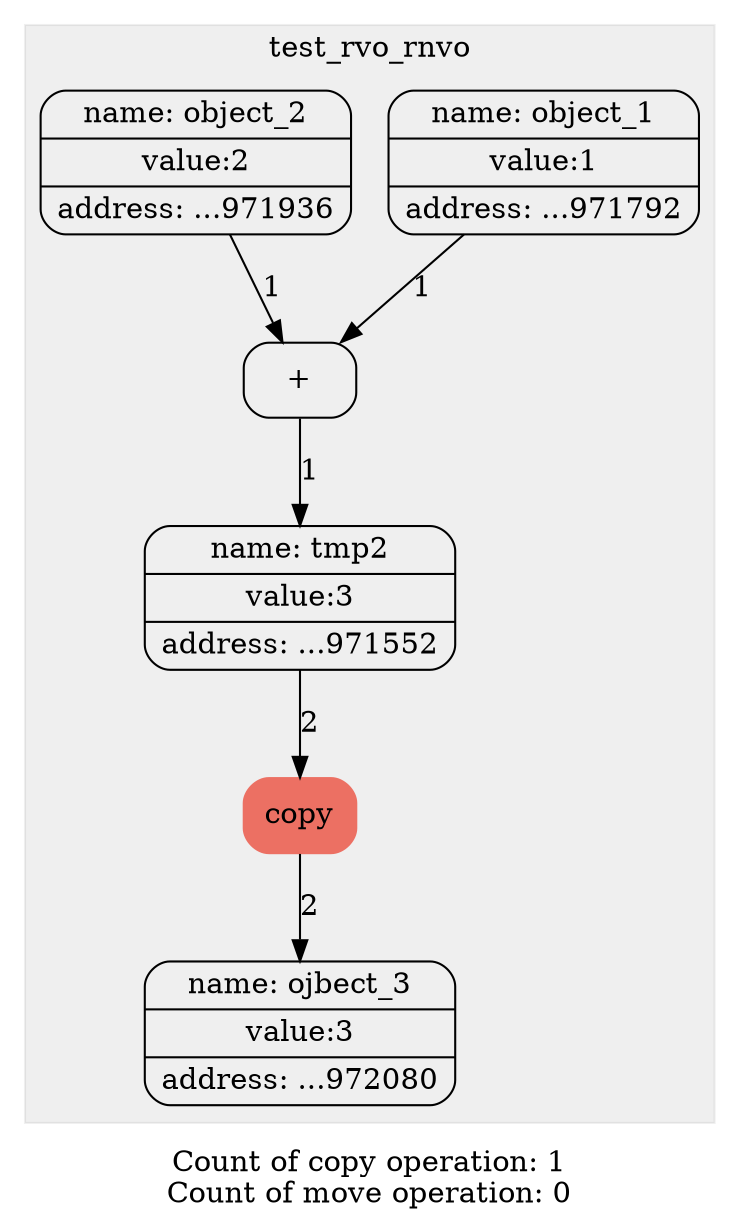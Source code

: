 digraph G{
trankdir=HR;
node[shape=Mrecord];

subgraph "cluster_0" {
label = test_rvo_rnvo;
style = filled
color = "#00000010";
1[label="{ {name: tmp0} | {value:1} | {address: ...971792}} " color=""style=""fontcolor=""];
1[label="{ {name: object_1} | {value:1} | {address: ...971792}} " color=""style=""fontcolor=""];
2[label="{ {name: tmp1} | {value:2} | {address: ...971936}} " color=""style=""fontcolor=""];
2[label="{ {name: object_2} | {value:2} | {address: ...971936}} " color=""style=""fontcolor=""];
3[label = "+" color = "" style = "" fontcolor = "" ];
edge[style = "" color = ""label = "1"fontcolor = ""]1->3;
edge[style = "" color = ""label = "1"fontcolor = ""]2->3;
4[label="{ {name: tmp2} | {value:3} | {address: ...971552}} " color=""style=""fontcolor=""];
edge[style = "" color = ""label = "1"fontcolor = ""]3->4;
5[label = "copy" color = "#EC7063" style = "filled" fontcolor = "" ];
edge[style = "" color = ""label = "2"fontcolor = ""]4->5;
6[label="{ {name: tmp3} | {value:3} | {address: ...972080}} " color=""style=""fontcolor=""];
edge[style = "" color = ""label = "2"fontcolor = ""]5->6;
6[label="{ {name: ojbect_3} | {value:3} | {address: ...972080}} " color=""style=""fontcolor=""];
}
label="Count of copy operation: 1
Count of move operation: 0"}